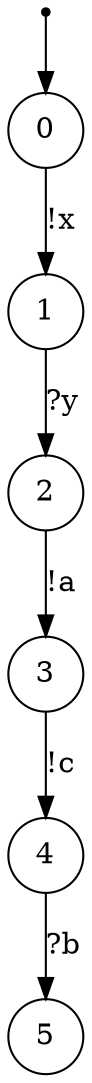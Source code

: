 digraph {
 node [shape=point] ENTRY
 node [shape=circle]
 ENTRY -> 0
0 -> 1 [label="!x"]
1 -> 2 [label="?y"]
2 -> 3 [label="!a"]
3 -> 4 [label="!c"]
4 -> 5 [label="?b"]
}